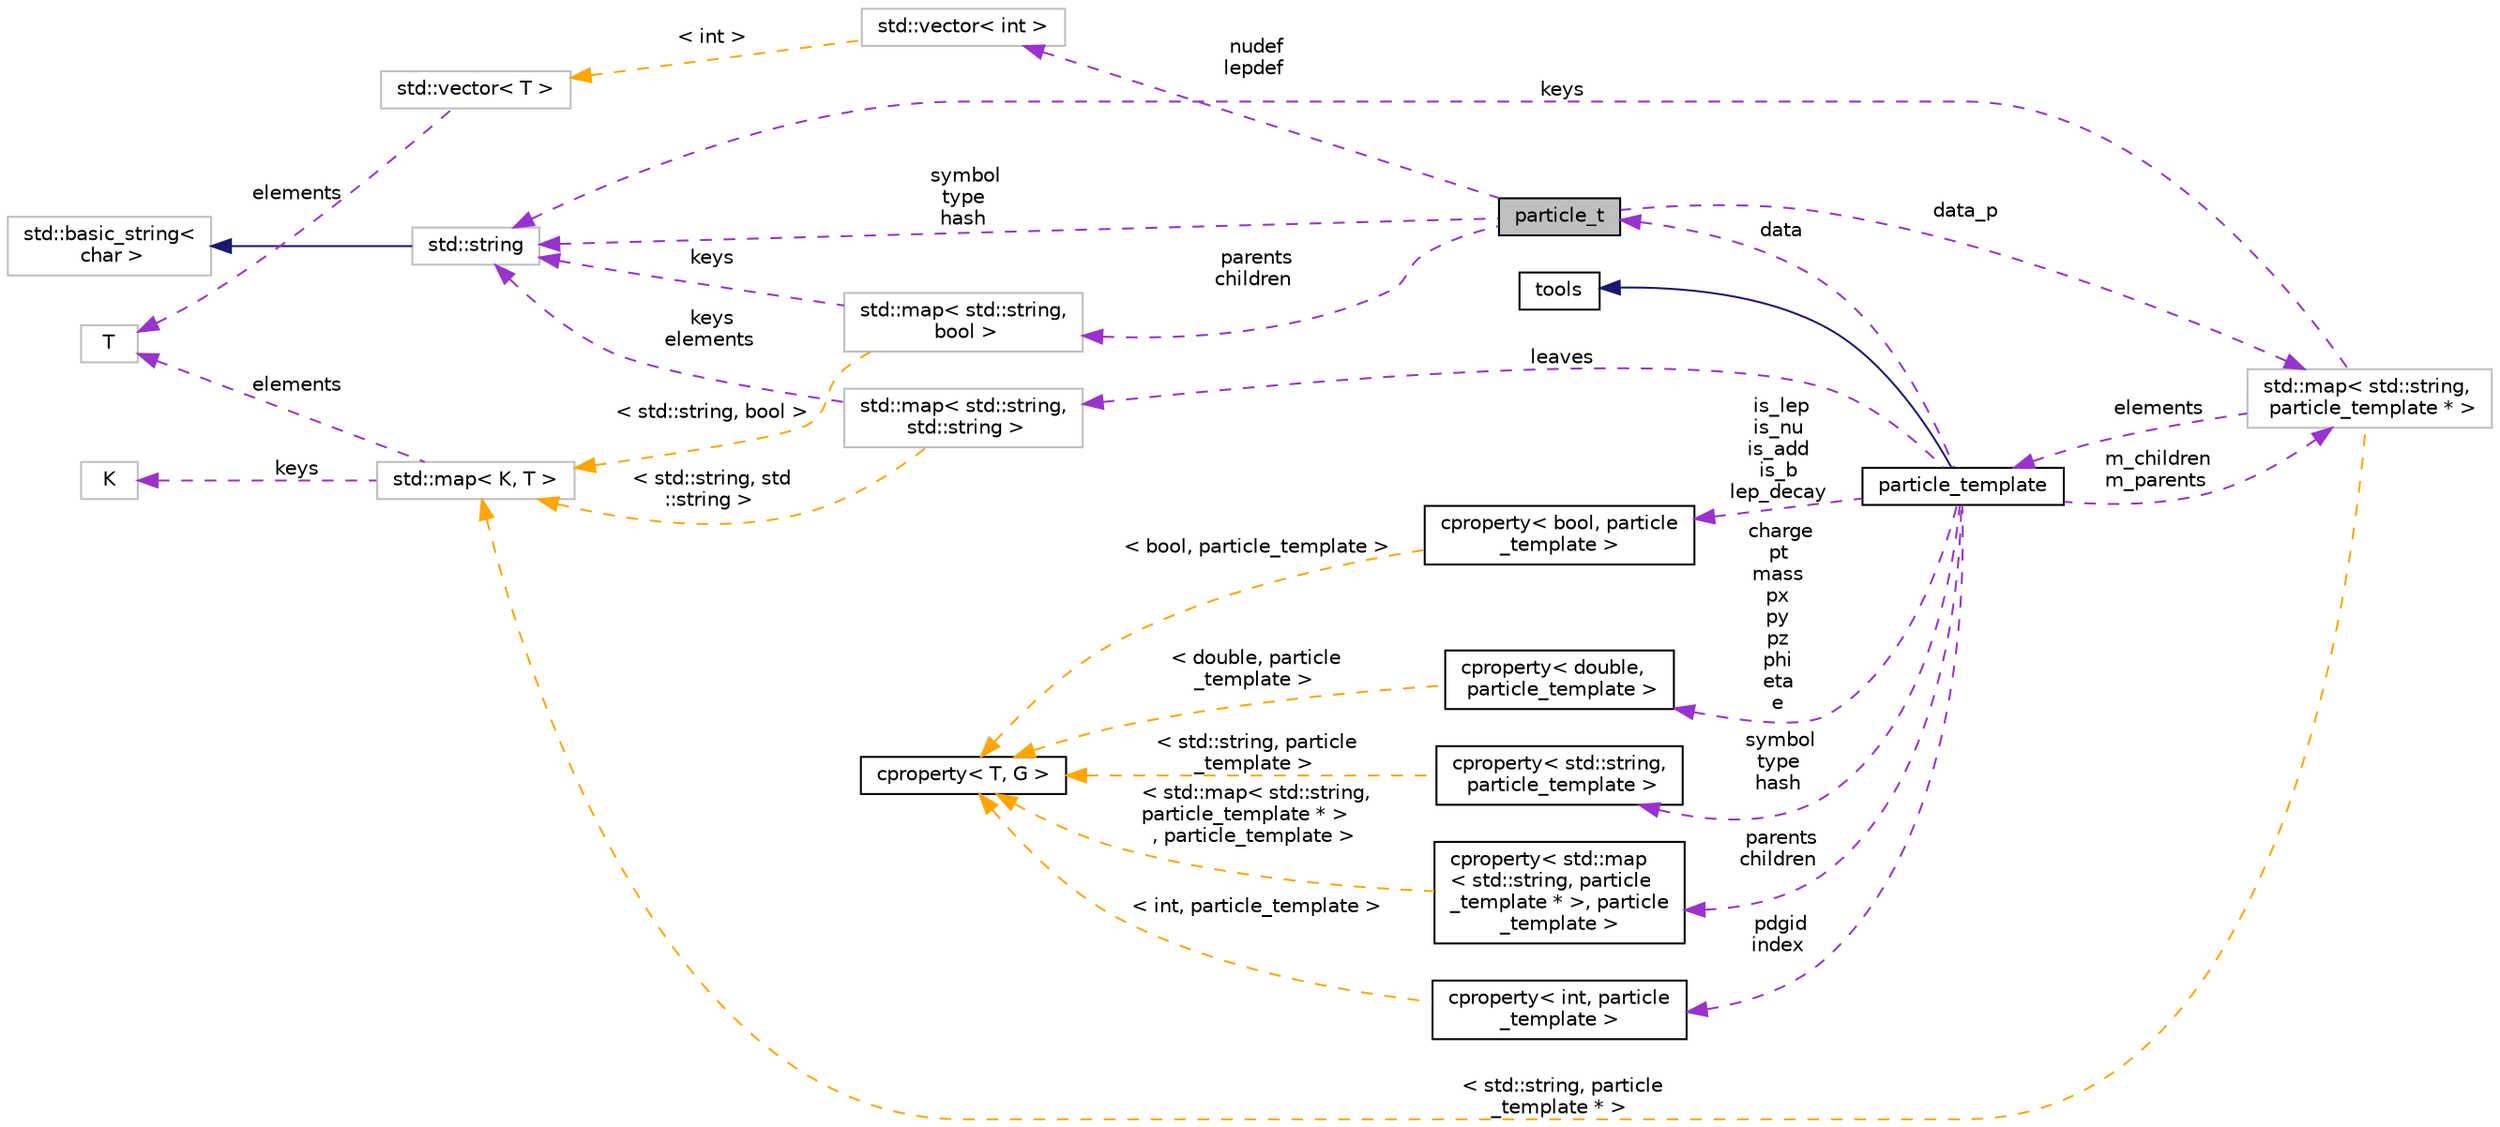 digraph "particle_t"
{
 // INTERACTIVE_SVG=YES
 // LATEX_PDF_SIZE
  edge [fontname="Helvetica",fontsize="10",labelfontname="Helvetica",labelfontsize="10"];
  node [fontname="Helvetica",fontsize="10",shape=record];
  rankdir="LR";
  Node1 [label="particle_t",height=0.2,width=0.4,color="black", fillcolor="grey75", style="filled", fontcolor="black",tooltip=" "];
  Node2 -> Node1 [dir="back",color="darkorchid3",fontsize="10",style="dashed",label=" data_p" ,fontname="Helvetica"];
  Node2 [label="std::map\< std::string,\l particle_template * \>",height=0.2,width=0.4,color="grey75", fillcolor="white", style="filled",tooltip=" "];
  Node3 -> Node2 [dir="back",color="darkorchid3",fontsize="10",style="dashed",label=" keys" ,fontname="Helvetica"];
  Node3 [label="std::string",height=0.2,width=0.4,color="grey75", fillcolor="white", style="filled",tooltip="STL class."];
  Node4 -> Node3 [dir="back",color="midnightblue",fontsize="10",style="solid",fontname="Helvetica"];
  Node4 [label="std::basic_string\<\l char \>",height=0.2,width=0.4,color="grey75", fillcolor="white", style="filled",tooltip="STL class."];
  Node5 -> Node2 [dir="back",color="darkorchid3",fontsize="10",style="dashed",label=" elements" ,fontname="Helvetica"];
  Node5 [label="particle_template",height=0.2,width=0.4,color="black", fillcolor="white", style="filled",URL="$classparticle__template.html",tooltip=" "];
  Node6 -> Node5 [dir="back",color="midnightblue",fontsize="10",style="solid",fontname="Helvetica"];
  Node6 [label="tools",height=0.2,width=0.4,color="black", fillcolor="white", style="filled",URL="$classtools.html",tooltip="Provides a wide range of utility functions used throughout the framework."];
  Node2 -> Node5 [dir="back",color="darkorchid3",fontsize="10",style="dashed",label=" m_children\nm_parents" ,fontname="Helvetica"];
  Node7 -> Node5 [dir="back",color="darkorchid3",fontsize="10",style="dashed",label=" pdgid\nindex" ,fontname="Helvetica"];
  Node7 [label="cproperty\< int, particle\l_template \>",height=0.2,width=0.4,color="black", fillcolor="white", style="filled",URL="$classcproperty.html",tooltip=" "];
  Node8 -> Node7 [dir="back",color="orange",fontsize="10",style="dashed",label=" \< int, particle_template \>" ,fontname="Helvetica"];
  Node8 [label="cproperty\< T, G \>",height=0.2,width=0.4,color="black", fillcolor="white", style="filled",URL="$classcproperty.html",tooltip=" "];
  Node9 -> Node5 [dir="back",color="darkorchid3",fontsize="10",style="dashed",label=" is_lep\nis_nu\nis_add\nis_b\nlep_decay" ,fontname="Helvetica"];
  Node9 [label="cproperty\< bool, particle\l_template \>",height=0.2,width=0.4,color="black", fillcolor="white", style="filled",URL="$classcproperty.html",tooltip=" "];
  Node8 -> Node9 [dir="back",color="orange",fontsize="10",style="dashed",label=" \< bool, particle_template \>" ,fontname="Helvetica"];
  Node10 -> Node5 [dir="back",color="darkorchid3",fontsize="10",style="dashed",label=" charge\npt\nmass\npx\npy\npz\nphi\neta\ne" ,fontname="Helvetica"];
  Node10 [label="cproperty\< double,\l particle_template \>",height=0.2,width=0.4,color="black", fillcolor="white", style="filled",URL="$classcproperty.html",tooltip=" "];
  Node8 -> Node10 [dir="back",color="orange",fontsize="10",style="dashed",label=" \< double, particle\l_template \>" ,fontname="Helvetica"];
  Node11 -> Node5 [dir="back",color="darkorchid3",fontsize="10",style="dashed",label=" leaves" ,fontname="Helvetica"];
  Node11 [label="std::map\< std::string,\l std::string \>",height=0.2,width=0.4,color="grey75", fillcolor="white", style="filled",tooltip=" "];
  Node3 -> Node11 [dir="back",color="darkorchid3",fontsize="10",style="dashed",label=" keys\nelements" ,fontname="Helvetica"];
  Node12 -> Node11 [dir="back",color="orange",fontsize="10",style="dashed",label=" \< std::string, std\l::string \>" ,fontname="Helvetica"];
  Node12 [label="std::map\< K, T \>",height=0.2,width=0.4,color="grey75", fillcolor="white", style="filled",tooltip="STL class."];
  Node13 -> Node12 [dir="back",color="darkorchid3",fontsize="10",style="dashed",label=" keys" ,fontname="Helvetica"];
  Node13 [label="K",height=0.2,width=0.4,color="grey75", fillcolor="white", style="filled",tooltip=" "];
  Node14 -> Node12 [dir="back",color="darkorchid3",fontsize="10",style="dashed",label=" elements" ,fontname="Helvetica"];
  Node14 [label="T",height=0.2,width=0.4,color="grey75", fillcolor="white", style="filled",tooltip=" "];
  Node15 -> Node5 [dir="back",color="darkorchid3",fontsize="10",style="dashed",label=" symbol\ntype\nhash" ,fontname="Helvetica"];
  Node15 [label="cproperty\< std::string,\l particle_template \>",height=0.2,width=0.4,color="black", fillcolor="white", style="filled",URL="$classcproperty.html",tooltip=" "];
  Node8 -> Node15 [dir="back",color="orange",fontsize="10",style="dashed",label=" \< std::string, particle\l_template \>" ,fontname="Helvetica"];
  Node1 -> Node5 [dir="back",color="darkorchid3",fontsize="10",style="dashed",label=" data" ,fontname="Helvetica"];
  Node16 -> Node5 [dir="back",color="darkorchid3",fontsize="10",style="dashed",label=" parents\nchildren" ,fontname="Helvetica"];
  Node16 [label="cproperty\< std::map\l\< std::string, particle\l_template * \>, particle\l_template \>",height=0.2,width=0.4,color="black", fillcolor="white", style="filled",URL="$classcproperty.html",tooltip=" "];
  Node8 -> Node16 [dir="back",color="orange",fontsize="10",style="dashed",label=" \< std::map\< std::string,\l particle_template * \>\l, particle_template \>" ,fontname="Helvetica"];
  Node12 -> Node2 [dir="back",color="orange",fontsize="10",style="dashed",label=" \< std::string, particle\l_template * \>" ,fontname="Helvetica"];
  Node17 -> Node1 [dir="back",color="darkorchid3",fontsize="10",style="dashed",label=" parents\nchildren" ,fontname="Helvetica"];
  Node17 [label="std::map\< std::string,\l bool \>",height=0.2,width=0.4,color="grey75", fillcolor="white", style="filled",tooltip=" "];
  Node3 -> Node17 [dir="back",color="darkorchid3",fontsize="10",style="dashed",label=" keys" ,fontname="Helvetica"];
  Node12 -> Node17 [dir="back",color="orange",fontsize="10",style="dashed",label=" \< std::string, bool \>" ,fontname="Helvetica"];
  Node3 -> Node1 [dir="back",color="darkorchid3",fontsize="10",style="dashed",label=" symbol\ntype\nhash" ,fontname="Helvetica"];
  Node18 -> Node1 [dir="back",color="darkorchid3",fontsize="10",style="dashed",label=" nudef\nlepdef" ,fontname="Helvetica"];
  Node18 [label="std::vector\< int \>",height=0.2,width=0.4,color="grey75", fillcolor="white", style="filled",tooltip=" "];
  Node19 -> Node18 [dir="back",color="orange",fontsize="10",style="dashed",label=" \< int \>" ,fontname="Helvetica"];
  Node19 [label="std::vector\< T \>",height=0.2,width=0.4,color="grey75", fillcolor="white", style="filled",tooltip="STL class."];
  Node14 -> Node19 [dir="back",color="darkorchid3",fontsize="10",style="dashed",label=" elements" ,fontname="Helvetica"];
}
